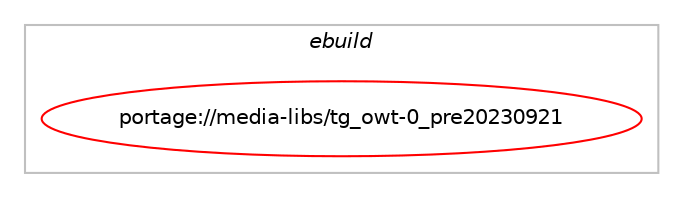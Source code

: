 digraph prolog {

# *************
# Graph options
# *************

newrank=true;
concentrate=true;
compound=true;
graph [rankdir=LR,fontname=Helvetica,fontsize=10,ranksep=1.5];#, ranksep=2.5, nodesep=0.2];
edge  [arrowhead=vee];
node  [fontname=Helvetica,fontsize=10];

# **********
# The ebuild
# **********

subgraph cluster_leftcol {
color=gray;
label=<<i>ebuild</i>>;
id [label="portage://media-libs/tg_owt-0_pre20230921", color=red, width=4, href="../media-libs/tg_owt-0_pre20230921.svg"];
}

# ****************
# The dependencies
# ****************

subgraph cluster_midcol {
color=gray;
label=<<i>dependencies</i>>;
subgraph cluster_compile {
fillcolor="#eeeeee";
style=filled;
label=<<i>compile</i>>;
# *** BEGIN UNKNOWN DEPENDENCY TYPE (TODO) ***
# id -> equal(use_conditional_group(positive,X,portage://media-libs/tg_owt-0_pre20230921,[package_dependency(portage://media-libs/tg_owt-0_pre20230921,install,no,x11-libs,libX11,none,[,,],[],[]),package_dependency(portage://media-libs/tg_owt-0_pre20230921,install,no,x11-libs,libXcomposite,none,[,,],[],[]),package_dependency(portage://media-libs/tg_owt-0_pre20230921,install,no,x11-libs,libXdamage,none,[,,],[],[]),package_dependency(portage://media-libs/tg_owt-0_pre20230921,install,no,x11-libs,libXext,none,[,,],[],[]),package_dependency(portage://media-libs/tg_owt-0_pre20230921,install,no,x11-libs,libXfixes,none,[,,],[],[]),package_dependency(portage://media-libs/tg_owt-0_pre20230921,install,no,x11-libs,libXrender,none,[,,],[],[]),package_dependency(portage://media-libs/tg_owt-0_pre20230921,install,no,x11-libs,libXrandr,none,[,,],[],[]),package_dependency(portage://media-libs/tg_owt-0_pre20230921,install,no,x11-libs,libXtst,none,[,,],[],[])]))
# *** END UNKNOWN DEPENDENCY TYPE (TODO) ***

# *** BEGIN UNKNOWN DEPENDENCY TYPE (TODO) ***
# id -> equal(use_conditional_group(positive,screencast,portage://media-libs/tg_owt-0_pre20230921,[package_dependency(portage://media-libs/tg_owt-0_pre20230921,install,no,dev-libs,glib,none,[,,],[slot(2)],[]),package_dependency(portage://media-libs/tg_owt-0_pre20230921,install,no,media-video,pipewire,none,[,,],any_same_slot,[])]))
# *** END UNKNOWN DEPENDENCY TYPE (TODO) ***

# *** BEGIN UNKNOWN DEPENDENCY TYPE (TODO) ***
# id -> equal(use_conditional_group(positive,screencast,portage://media-libs/tg_owt-0_pre20230921,[package_dependency(portage://media-libs/tg_owt-0_pre20230921,install,no,media-libs,libglvnd,none,[,,],[],[]),package_dependency(portage://media-libs/tg_owt-0_pre20230921,install,no,media-libs,mesa,none,[,,],[],[]),package_dependency(portage://media-libs/tg_owt-0_pre20230921,install,no,x11-libs,libdrm,none,[,,],[],[])]))
# *** END UNKNOWN DEPENDENCY TYPE (TODO) ***

# *** BEGIN UNKNOWN DEPENDENCY TYPE (TODO) ***
# id -> equal(package_dependency(portage://media-libs/tg_owt-0_pre20230921,install,no,dev-cpp,abseil-cpp,greaterequal,[20220623.1,,,20220623.1],any_same_slot,[]))
# *** END UNKNOWN DEPENDENCY TYPE (TODO) ***

# *** BEGIN UNKNOWN DEPENDENCY TYPE (TODO) ***
# id -> equal(package_dependency(portage://media-libs/tg_owt-0_pre20230921,install,no,dev-libs,crc32c,none,[,,],[],[]))
# *** END UNKNOWN DEPENDENCY TYPE (TODO) ***

# *** BEGIN UNKNOWN DEPENDENCY TYPE (TODO) ***
# id -> equal(package_dependency(portage://media-libs/tg_owt-0_pre20230921,install,no,dev-libs,openssl,none,[,,],any_same_slot,[]))
# *** END UNKNOWN DEPENDENCY TYPE (TODO) ***

# *** BEGIN UNKNOWN DEPENDENCY TYPE (TODO) ***
# id -> equal(package_dependency(portage://media-libs/tg_owt-0_pre20230921,install,no,dev-libs,protobuf,none,[,,],any_same_slot,[]))
# *** END UNKNOWN DEPENDENCY TYPE (TODO) ***

# *** BEGIN UNKNOWN DEPENDENCY TYPE (TODO) ***
# id -> equal(package_dependency(portage://media-libs/tg_owt-0_pre20230921,install,no,media-libs,libjpeg-turbo,none,[,,],any_same_slot,[]))
# *** END UNKNOWN DEPENDENCY TYPE (TODO) ***

# *** BEGIN UNKNOWN DEPENDENCY TYPE (TODO) ***
# id -> equal(package_dependency(portage://media-libs/tg_owt-0_pre20230921,install,no,media-libs,libvpx,greaterequal,[1.10.0,,,1.10.0],any_same_slot,[]))
# *** END UNKNOWN DEPENDENCY TYPE (TODO) ***

# *** BEGIN UNKNOWN DEPENDENCY TYPE (TODO) ***
# id -> equal(package_dependency(portage://media-libs/tg_owt-0_pre20230921,install,no,media-libs,openh264,none,[,,],any_same_slot,[]))
# *** END UNKNOWN DEPENDENCY TYPE (TODO) ***

# *** BEGIN UNKNOWN DEPENDENCY TYPE (TODO) ***
# id -> equal(package_dependency(portage://media-libs/tg_owt-0_pre20230921,install,no,media-libs,opus,none,[,,],[],[]))
# *** END UNKNOWN DEPENDENCY TYPE (TODO) ***

# *** BEGIN UNKNOWN DEPENDENCY TYPE (TODO) ***
# id -> equal(package_dependency(portage://media-libs/tg_owt-0_pre20230921,install,no,media-video,ffmpeg,none,[,,],any_same_slot,[]))
# *** END UNKNOWN DEPENDENCY TYPE (TODO) ***

}
subgraph cluster_compileandrun {
fillcolor="#eeeeee";
style=filled;
label=<<i>compile and run</i>>;
}
subgraph cluster_run {
fillcolor="#eeeeee";
style=filled;
label=<<i>run</i>>;
# *** BEGIN UNKNOWN DEPENDENCY TYPE (TODO) ***
# id -> equal(use_conditional_group(positive,X,portage://media-libs/tg_owt-0_pre20230921,[package_dependency(portage://media-libs/tg_owt-0_pre20230921,run,no,x11-libs,libX11,none,[,,],[],[]),package_dependency(portage://media-libs/tg_owt-0_pre20230921,run,no,x11-libs,libXcomposite,none,[,,],[],[]),package_dependency(portage://media-libs/tg_owt-0_pre20230921,run,no,x11-libs,libXdamage,none,[,,],[],[]),package_dependency(portage://media-libs/tg_owt-0_pre20230921,run,no,x11-libs,libXext,none,[,,],[],[]),package_dependency(portage://media-libs/tg_owt-0_pre20230921,run,no,x11-libs,libXfixes,none,[,,],[],[]),package_dependency(portage://media-libs/tg_owt-0_pre20230921,run,no,x11-libs,libXrender,none,[,,],[],[]),package_dependency(portage://media-libs/tg_owt-0_pre20230921,run,no,x11-libs,libXrandr,none,[,,],[],[]),package_dependency(portage://media-libs/tg_owt-0_pre20230921,run,no,x11-libs,libXtst,none,[,,],[],[])]))
# *** END UNKNOWN DEPENDENCY TYPE (TODO) ***

# *** BEGIN UNKNOWN DEPENDENCY TYPE (TODO) ***
# id -> equal(use_conditional_group(positive,screencast,portage://media-libs/tg_owt-0_pre20230921,[package_dependency(portage://media-libs/tg_owt-0_pre20230921,run,no,dev-libs,glib,none,[,,],[slot(2)],[]),package_dependency(portage://media-libs/tg_owt-0_pre20230921,run,no,media-video,pipewire,none,[,,],any_same_slot,[])]))
# *** END UNKNOWN DEPENDENCY TYPE (TODO) ***

# *** BEGIN UNKNOWN DEPENDENCY TYPE (TODO) ***
# id -> equal(package_dependency(portage://media-libs/tg_owt-0_pre20230921,run,no,dev-cpp,abseil-cpp,greaterequal,[20220623.1,,,20220623.1],any_same_slot,[]))
# *** END UNKNOWN DEPENDENCY TYPE (TODO) ***

# *** BEGIN UNKNOWN DEPENDENCY TYPE (TODO) ***
# id -> equal(package_dependency(portage://media-libs/tg_owt-0_pre20230921,run,no,dev-libs,crc32c,none,[,,],[],[]))
# *** END UNKNOWN DEPENDENCY TYPE (TODO) ***

# *** BEGIN UNKNOWN DEPENDENCY TYPE (TODO) ***
# id -> equal(package_dependency(portage://media-libs/tg_owt-0_pre20230921,run,no,dev-libs,openssl,none,[,,],any_same_slot,[]))
# *** END UNKNOWN DEPENDENCY TYPE (TODO) ***

# *** BEGIN UNKNOWN DEPENDENCY TYPE (TODO) ***
# id -> equal(package_dependency(portage://media-libs/tg_owt-0_pre20230921,run,no,dev-libs,protobuf,none,[,,],any_same_slot,[]))
# *** END UNKNOWN DEPENDENCY TYPE (TODO) ***

# *** BEGIN UNKNOWN DEPENDENCY TYPE (TODO) ***
# id -> equal(package_dependency(portage://media-libs/tg_owt-0_pre20230921,run,no,media-libs,libjpeg-turbo,none,[,,],any_same_slot,[]))
# *** END UNKNOWN DEPENDENCY TYPE (TODO) ***

# *** BEGIN UNKNOWN DEPENDENCY TYPE (TODO) ***
# id -> equal(package_dependency(portage://media-libs/tg_owt-0_pre20230921,run,no,media-libs,libvpx,greaterequal,[1.10.0,,,1.10.0],any_same_slot,[]))
# *** END UNKNOWN DEPENDENCY TYPE (TODO) ***

# *** BEGIN UNKNOWN DEPENDENCY TYPE (TODO) ***
# id -> equal(package_dependency(portage://media-libs/tg_owt-0_pre20230921,run,no,media-libs,openh264,none,[,,],any_same_slot,[]))
# *** END UNKNOWN DEPENDENCY TYPE (TODO) ***

# *** BEGIN UNKNOWN DEPENDENCY TYPE (TODO) ***
# id -> equal(package_dependency(portage://media-libs/tg_owt-0_pre20230921,run,no,media-libs,opus,none,[,,],[],[]))
# *** END UNKNOWN DEPENDENCY TYPE (TODO) ***

# *** BEGIN UNKNOWN DEPENDENCY TYPE (TODO) ***
# id -> equal(package_dependency(portage://media-libs/tg_owt-0_pre20230921,run,no,media-video,ffmpeg,none,[,,],any_same_slot,[]))
# *** END UNKNOWN DEPENDENCY TYPE (TODO) ***

}
}

# **************
# The candidates
# **************

subgraph cluster_choices {
rank=same;
color=gray;
label=<<i>candidates</i>>;

}

}
